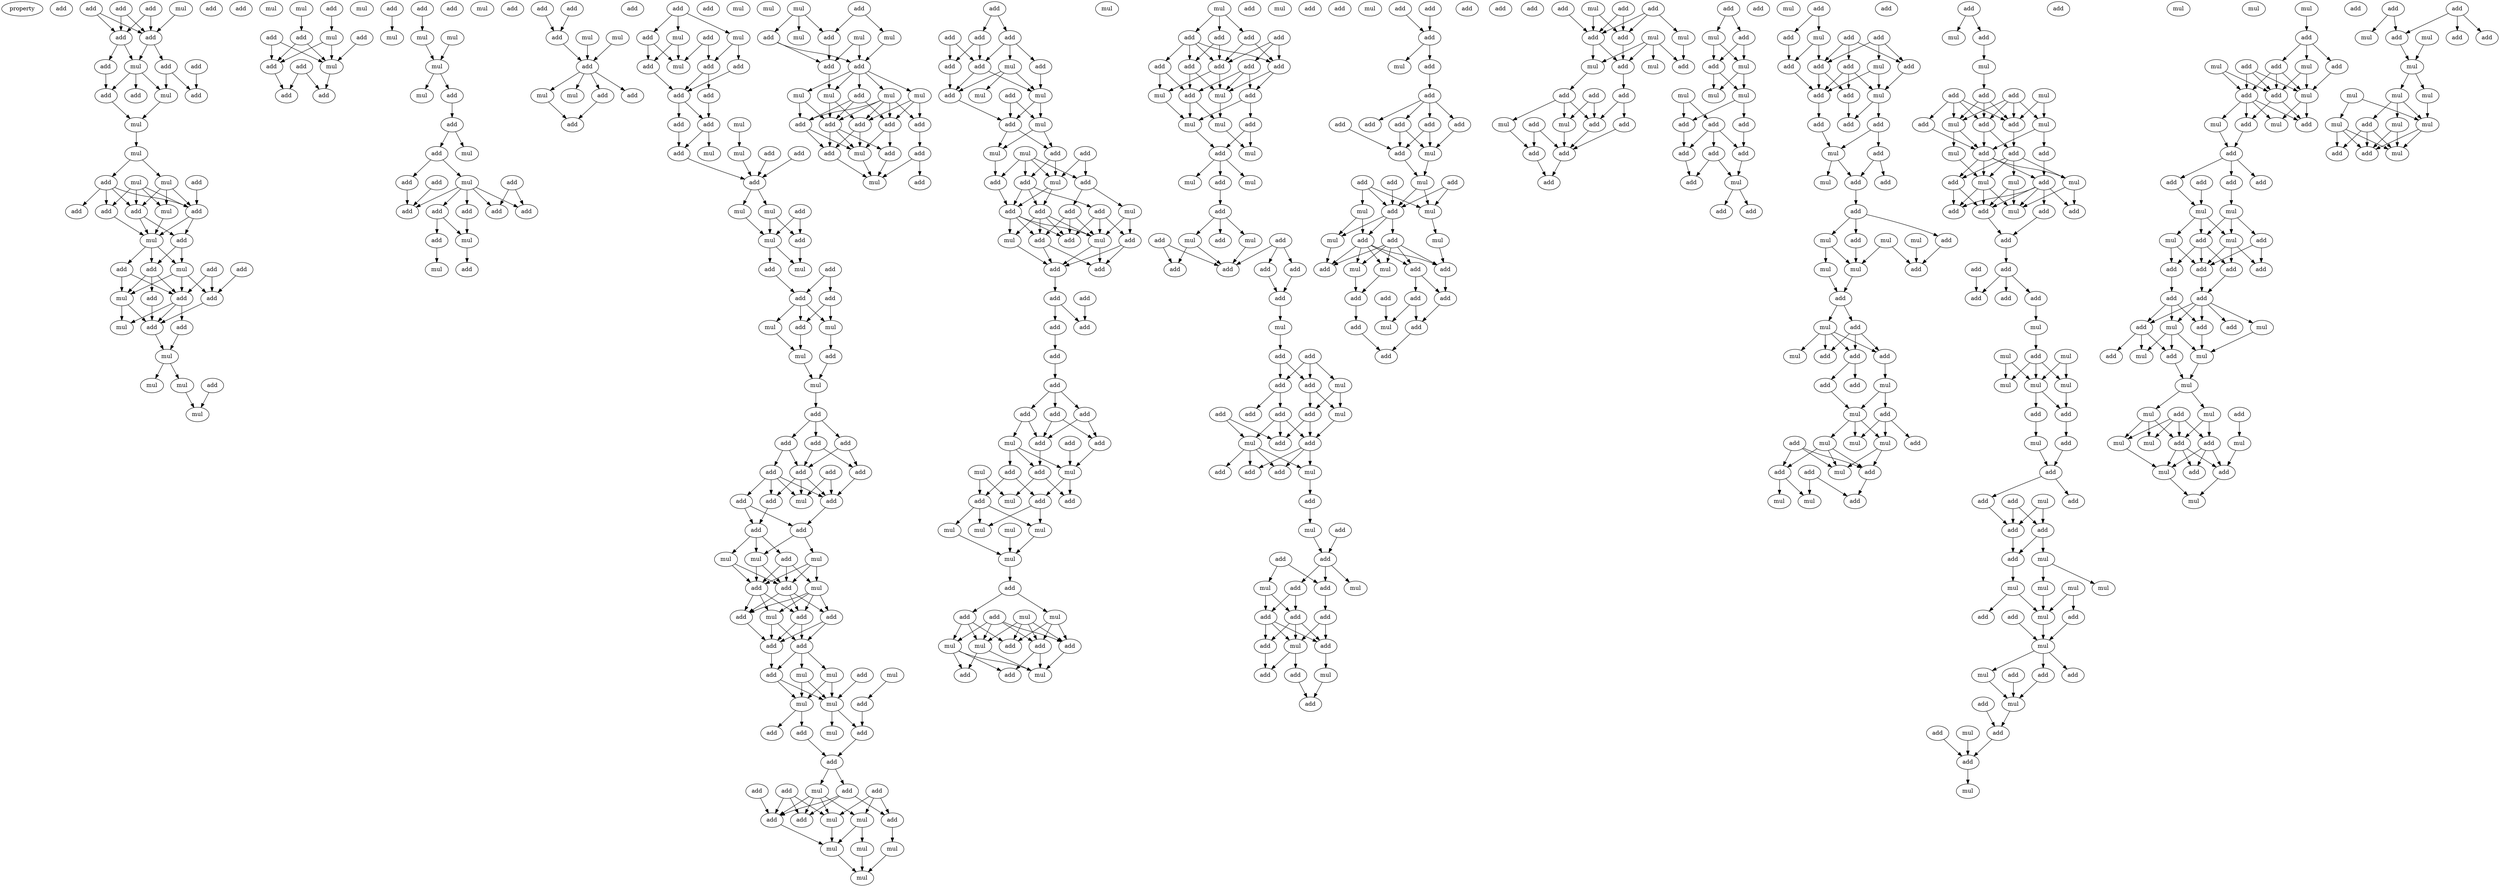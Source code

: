 digraph {
    node [fontcolor=black]
    property [mul=2,lf=1.3]
    0 [ label = add ];
    1 [ label = add ];
    2 [ label = mul ];
    3 [ label = add ];
    4 [ label = add ];
    5 [ label = add ];
    6 [ label = add ];
    7 [ label = add ];
    8 [ label = add ];
    9 [ label = add ];
    10 [ label = mul ];
    11 [ label = add ];
    12 [ label = add ];
    13 [ label = mul ];
    14 [ label = add ];
    15 [ label = mul ];
    16 [ label = add ];
    17 [ label = add ];
    18 [ label = mul ];
    19 [ label = add ];
    20 [ label = add ];
    21 [ label = mul ];
    22 [ label = mul ];
    23 [ label = mul ];
    24 [ label = add ];
    25 [ label = add ];
    26 [ label = add ];
    27 [ label = add ];
    28 [ label = mul ];
    29 [ label = add ];
    30 [ label = add ];
    31 [ label = add ];
    32 [ label = add ];
    33 [ label = add ];
    34 [ label = mul ];
    35 [ label = mul ];
    36 [ label = add ];
    37 [ label = add ];
    38 [ label = add ];
    39 [ label = add ];
    40 [ label = mul ];
    41 [ label = add ];
    42 [ label = mul ];
    43 [ label = add ];
    44 [ label = mul ];
    45 [ label = mul ];
    46 [ label = mul ];
    47 [ label = mul ];
    48 [ label = add ];
    49 [ label = mul ];
    50 [ label = mul ];
    51 [ label = add ];
    52 [ label = add ];
    53 [ label = add ];
    54 [ label = mul ];
    55 [ label = add ];
    56 [ label = mul ];
    57 [ label = add ];
    58 [ label = add ];
    59 [ label = add ];
    60 [ label = add ];
    61 [ label = add ];
    62 [ label = mul ];
    63 [ label = mul ];
    64 [ label = mul ];
    65 [ label = mul ];
    66 [ label = mul ];
    67 [ label = add ];
    68 [ label = add ];
    69 [ label = mul ];
    70 [ label = add ];
    71 [ label = add ];
    72 [ label = mul ];
    73 [ label = add ];
    74 [ label = add ];
    75 [ label = add ];
    76 [ label = add ];
    77 [ label = mul ];
    78 [ label = add ];
    79 [ label = add ];
    80 [ label = add ];
    81 [ label = add ];
    82 [ label = add ];
    83 [ label = mul ];
    84 [ label = add ];
    85 [ label = mul ];
    86 [ label = add ];
    87 [ label = add ];
    88 [ label = add ];
    89 [ label = add ];
    90 [ label = mul ];
    91 [ label = mul ];
    92 [ label = add ];
    93 [ label = add ];
    94 [ label = mul ];
    95 [ label = mul ];
    96 [ label = add ];
    97 [ label = add ];
    98 [ label = add ];
    99 [ label = add ];
    100 [ label = add ];
    101 [ label = mul ];
    102 [ label = add ];
    103 [ label = mul ];
    104 [ label = add ];
    105 [ label = mul ];
    106 [ label = add ];
    107 [ label = add ];
    108 [ label = add ];
    109 [ label = add ];
    110 [ label = add ];
    111 [ label = add ];
    112 [ label = mul ];
    113 [ label = add ];
    114 [ label = add ];
    115 [ label = mul ];
    116 [ label = mul ];
    117 [ label = add ];
    118 [ label = add ];
    119 [ label = add ];
    120 [ label = add ];
    121 [ label = mul ];
    122 [ label = mul ];
    123 [ label = add ];
    124 [ label = mul ];
    125 [ label = mul ];
    126 [ label = mul ];
    127 [ label = add ];
    128 [ label = add ];
    129 [ label = add ];
    130 [ label = add ];
    131 [ label = add ];
    132 [ label = mul ];
    133 [ label = mul ];
    134 [ label = add ];
    135 [ label = mul ];
    136 [ label = mul ];
    137 [ label = mul ];
    138 [ label = add ];
    139 [ label = add ];
    140 [ label = add ];
    141 [ label = add ];
    142 [ label = add ];
    143 [ label = add ];
    144 [ label = add ];
    145 [ label = add ];
    146 [ label = mul ];
    147 [ label = add ];
    148 [ label = add ];
    149 [ label = add ];
    150 [ label = add ];
    151 [ label = add ];
    152 [ label = add ];
    153 [ label = mul ];
    154 [ label = mul ];
    155 [ label = mul ];
    156 [ label = mul ];
    157 [ label = add ];
    158 [ label = add ];
    159 [ label = add ];
    160 [ label = add ];
    161 [ label = add ];
    162 [ label = mul ];
    163 [ label = add ];
    164 [ label = add ];
    165 [ label = mul ];
    166 [ label = add ];
    167 [ label = add ];
    168 [ label = mul ];
    169 [ label = mul ];
    170 [ label = mul ];
    171 [ label = mul ];
    172 [ label = add ];
    173 [ label = add ];
    174 [ label = add ];
    175 [ label = add ];
    176 [ label = mul ];
    177 [ label = add ];
    178 [ label = add ];
    179 [ label = add ];
    180 [ label = add ];
    181 [ label = add ];
    182 [ label = mul ];
    183 [ label = mul ];
    184 [ label = add ];
    185 [ label = mul ];
    186 [ label = add ];
    187 [ label = add ];
    188 [ label = mul ];
    189 [ label = mul ];
    190 [ label = mul ];
    191 [ label = mul ];
    192 [ label = add ];
    193 [ label = mul ];
    194 [ label = add ];
    195 [ label = add ];
    196 [ label = mul ];
    197 [ label = mul ];
    198 [ label = mul ];
    199 [ label = add ];
    200 [ label = add ];
    201 [ label = add ];
    202 [ label = mul ];
    203 [ label = mul ];
    204 [ label = mul ];
    205 [ label = mul ];
    206 [ label = add ];
    207 [ label = add ];
    208 [ label = add ];
    209 [ label = add ];
    210 [ label = add ];
    211 [ label = add ];
    212 [ label = add ];
    213 [ label = mul ];
    214 [ label = add ];
    215 [ label = mul ];
    216 [ label = add ];
    217 [ label = add ];
    218 [ label = add ];
    219 [ label = add ];
    220 [ label = add ];
    221 [ label = mul ];
    222 [ label = mul ];
    223 [ label = add ];
    224 [ label = add ];
    225 [ label = add ];
    226 [ label = add ];
    227 [ label = add ];
    228 [ label = mul ];
    229 [ label = mul ];
    230 [ label = add ];
    231 [ label = mul ];
    232 [ label = mul ];
    233 [ label = add ];
    234 [ label = add ];
    235 [ label = mul ];
    236 [ label = add ];
    237 [ label = add ];
    238 [ label = add ];
    239 [ label = mul ];
    240 [ label = mul ];
    241 [ label = add ];
    242 [ label = add ];
    243 [ label = add ];
    244 [ label = add ];
    245 [ label = add ];
    246 [ label = add ];
    247 [ label = mul ];
    248 [ label = add ];
    249 [ label = mul ];
    250 [ label = add ];
    251 [ label = add ];
    252 [ label = add ];
    253 [ label = add ];
    254 [ label = add ];
    255 [ label = add ];
    256 [ label = add ];
    257 [ label = add ];
    258 [ label = add ];
    259 [ label = add ];
    260 [ label = add ];
    261 [ label = add ];
    262 [ label = mul ];
    263 [ label = add ];
    264 [ label = add ];
    265 [ label = mul ];
    266 [ label = mul ];
    267 [ label = add ];
    268 [ label = add ];
    269 [ label = add ];
    270 [ label = mul ];
    271 [ label = add ];
    272 [ label = add ];
    273 [ label = mul ];
    274 [ label = mul ];
    275 [ label = mul ];
    276 [ label = mul ];
    277 [ label = mul ];
    278 [ label = add ];
    279 [ label = mul ];
    280 [ label = add ];
    281 [ label = mul ];
    282 [ label = add ];
    283 [ label = add ];
    284 [ label = add ];
    285 [ label = add ];
    286 [ label = mul ];
    287 [ label = mul ];
    288 [ label = add ];
    289 [ label = mul ];
    290 [ label = add ];
    291 [ label = mul ];
    292 [ label = add ];
    293 [ label = add ];
    294 [ label = add ];
    295 [ label = add ];
    296 [ label = add ];
    297 [ label = add ];
    298 [ label = add ];
    299 [ label = add ];
    300 [ label = add ];
    301 [ label = add ];
    302 [ label = mul ];
    303 [ label = add ];
    304 [ label = mul ];
    305 [ label = add ];
    306 [ label = mul ];
    307 [ label = mul ];
    308 [ label = mul ];
    309 [ label = add ];
    310 [ label = add ];
    311 [ label = mul ];
    312 [ label = add ];
    313 [ label = mul ];
    314 [ label = add ];
    315 [ label = mul ];
    316 [ label = add ];
    317 [ label = add ];
    318 [ label = mul ];
    319 [ label = add ];
    320 [ label = add ];
    321 [ label = mul ];
    322 [ label = add ];
    323 [ label = add ];
    324 [ label = add ];
    325 [ label = add ];
    326 [ label = mul ];
    327 [ label = add ];
    328 [ label = add ];
    329 [ label = add ];
    330 [ label = add ];
    331 [ label = mul ];
    332 [ label = add ];
    333 [ label = mul ];
    334 [ label = add ];
    335 [ label = add ];
    336 [ label = add ];
    337 [ label = add ];
    338 [ label = mul ];
    339 [ label = add ];
    340 [ label = add ];
    341 [ label = add ];
    342 [ label = add ];
    343 [ label = mul ];
    344 [ label = add ];
    345 [ label = add ];
    346 [ label = mul ];
    347 [ label = add ];
    348 [ label = add ];
    349 [ label = add ];
    350 [ label = add ];
    351 [ label = mul ];
    352 [ label = add ];
    353 [ label = add ];
    354 [ label = mul ];
    355 [ label = add ];
    356 [ label = add ];
    357 [ label = add ];
    358 [ label = add ];
    359 [ label = add ];
    360 [ label = mul ];
    361 [ label = mul ];
    362 [ label = mul ];
    363 [ label = add ];
    364 [ label = add ];
    365 [ label = add ];
    366 [ label = add ];
    367 [ label = add ];
    368 [ label = add ];
    369 [ label = add ];
    370 [ label = add ];
    371 [ label = mul ];
    372 [ label = add ];
    373 [ label = add ];
    374 [ label = add ];
    375 [ label = add ];
    376 [ label = add ];
    377 [ label = add ];
    378 [ label = add ];
    379 [ label = add ];
    380 [ label = add ];
    381 [ label = mul ];
    382 [ label = add ];
    383 [ label = mul ];
    384 [ label = add ];
    385 [ label = add ];
    386 [ label = mul ];
    387 [ label = add ];
    388 [ label = mul ];
    389 [ label = mul ];
    390 [ label = add ];
    391 [ label = mul ];
    392 [ label = add ];
    393 [ label = add ];
    394 [ label = add ];
    395 [ label = add ];
    396 [ label = mul ];
    397 [ label = mul ];
    398 [ label = add ];
    399 [ label = add ];
    400 [ label = add ];
    401 [ label = add ];
    402 [ label = mul ];
    403 [ label = add ];
    404 [ label = add ];
    405 [ label = add ];
    406 [ label = add ];
    407 [ label = mul ];
    408 [ label = add ];
    409 [ label = add ];
    410 [ label = add ];
    411 [ label = mul ];
    412 [ label = mul ];
    413 [ label = add ];
    414 [ label = mul ];
    415 [ label = mul ];
    416 [ label = add ];
    417 [ label = add ];
    418 [ label = add ];
    419 [ label = add ];
    420 [ label = add ];
    421 [ label = mul ];
    422 [ label = add ];
    423 [ label = add ];
    424 [ label = mul ];
    425 [ label = add ];
    426 [ label = add ];
    427 [ label = add ];
    428 [ label = add ];
    429 [ label = add ];
    430 [ label = add ];
    431 [ label = mul ];
    432 [ label = add ];
    433 [ label = add ];
    434 [ label = mul ];
    435 [ label = mul ];
    436 [ label = mul ];
    437 [ label = mul ];
    438 [ label = add ];
    439 [ label = add ];
    440 [ label = add ];
    441 [ label = add ];
    442 [ label = add ];
    443 [ label = add ];
    444 [ label = add ];
    445 [ label = mul ];
    446 [ label = mul ];
    447 [ label = add ];
    448 [ label = add ];
    449 [ label = add ];
    450 [ label = add ];
    451 [ label = add ];
    452 [ label = mul ];
    453 [ label = add ];
    454 [ label = add ];
    455 [ label = add ];
    456 [ label = add ];
    457 [ label = add ];
    458 [ label = mul ];
    459 [ label = add ];
    460 [ label = mul ];
    461 [ label = add ];
    462 [ label = add ];
    463 [ label = add ];
    464 [ label = add ];
    465 [ label = mul ];
    466 [ label = add ];
    467 [ label = add ];
    468 [ label = add ];
    469 [ label = mul ];
    470 [ label = add ];
    471 [ label = add ];
    472 [ label = add ];
    473 [ label = mul ];
    474 [ label = mul ];
    475 [ label = mul ];
    476 [ label = add ];
    477 [ label = add ];
    478 [ label = mul ];
    479 [ label = mul ];
    480 [ label = add ];
    481 [ label = mul ];
    482 [ label = add ];
    483 [ label = mul ];
    484 [ label = add ];
    485 [ label = add ];
    486 [ label = add ];
    487 [ label = add ];
    488 [ label = add ];
    489 [ label = mul ];
    490 [ label = add ];
    491 [ label = mul ];
    492 [ label = mul ];
    493 [ label = add ];
    494 [ label = mul ];
    495 [ label = mul ];
    496 [ label = add ];
    497 [ label = mul ];
    498 [ label = add ];
    499 [ label = add ];
    500 [ label = add ];
    501 [ label = mul ];
    502 [ label = add ];
    503 [ label = mul ];
    504 [ label = add ];
    505 [ label = mul ];
    506 [ label = add ];
    507 [ label = add ];
    508 [ label = mul ];
    509 [ label = add ];
    510 [ label = add ];
    511 [ label = mul ];
    512 [ label = add ];
    513 [ label = mul ];
    514 [ label = add ];
    515 [ label = mul ];
    516 [ label = add ];
    517 [ label = add ];
    518 [ label = mul ];
    519 [ label = add ];
    520 [ label = add ];
    521 [ label = add ];
    522 [ label = mul ];
    523 [ label = add ];
    524 [ label = add ];
    525 [ label = mul ];
    526 [ label = mul ];
    527 [ label = add ];
    528 [ label = mul ];
    529 [ label = add ];
    530 [ label = add ];
    531 [ label = add ];
    532 [ label = add ];
    533 [ label = add ];
    534 [ label = add ];
    535 [ label = mul ];
    536 [ label = add ];
    537 [ label = add ];
    538 [ label = add ];
    539 [ label = mul ];
    540 [ label = mul ];
    541 [ label = add ];
    542 [ label = mul ];
    543 [ label = mul ];
    544 [ label = mul ];
    545 [ label = mul ];
    546 [ label = add ];
    547 [ label = add ];
    548 [ label = mul ];
    549 [ label = add ];
    550 [ label = add ];
    551 [ label = add ];
    552 [ label = mul ];
    553 [ label = add ];
    554 [ label = add ];
    555 [ label = add ];
    556 [ label = add ];
    557 [ label = mul ];
    558 [ label = add ];
    559 [ label = mul ];
    560 [ label = mul ];
    561 [ label = mul ];
    562 [ label = mul ];
    563 [ label = add ];
    564 [ label = add ];
    565 [ label = add ];
    566 [ label = mul ];
    567 [ label = mul ];
    568 [ label = mul ];
    569 [ label = add ];
    570 [ label = add ];
    571 [ label = add ];
    572 [ label = add ];
    573 [ label = mul ];
    574 [ label = add ];
    575 [ label = mul ];
    576 [ label = add ];
    577 [ label = add ];
    578 [ label = mul ];
    579 [ label = mul ];
    580 [ label = mul ];
    581 [ label = add ];
    582 [ label = add ];
    583 [ label = mul ];
    584 [ label = add ];
    585 [ label = mul ];
    586 [ label = add ];
    587 [ label = add ];
    588 [ label = add ];
    589 [ label = mul ];
    590 [ label = mul ];
    591 [ label = add ];
    592 [ label = mul ];
    593 [ label = add ];
    594 [ label = add ];
    595 [ label = add ];
    596 [ label = add ];
    597 [ label = add ];
    598 [ label = add ];
    599 [ label = mul ];
    600 [ label = mul ];
    601 [ label = mul ];
    602 [ label = mul ];
    603 [ label = add ];
    604 [ label = add ];
    605 [ label = add ];
    606 [ label = add ];
    607 [ label = add ];
    608 [ label = add ];
    609 [ label = add ];
    610 [ label = add ];
    611 [ label = add ];
    612 [ label = mul ];
    613 [ label = mul ];
    614 [ label = add ];
    615 [ label = add ];
    616 [ label = mul ];
    617 [ label = add ];
    618 [ label = mul ];
    619 [ label = add ];
    620 [ label = mul ];
    621 [ label = mul ];
    622 [ label = add ];
    623 [ label = mul ];
    624 [ label = add ];
    625 [ label = mul ];
    626 [ label = add ];
    627 [ label = mul ];
    628 [ label = mul ];
    629 [ label = add ];
    630 [ label = mul ];
    631 [ label = add ];
    632 [ label = add ];
    633 [ label = mul ];
    634 [ label = add ];
    635 [ label = add ];
    636 [ label = add ];
    637 [ label = mul ];
    638 [ label = add ];
    639 [ label = mul ];
    640 [ label = add ];
    641 [ label = add ];
    642 [ label = mul ];
    643 [ label = mul ];
    644 [ label = mul ];
    645 [ label = mul ];
    646 [ label = add ];
    647 [ label = mul ];
    648 [ label = mul ];
    649 [ label = mul ];
    650 [ label = add ];
    651 [ label = mul ];
    652 [ label = add ];
    1 -> 5 [ name = 0 ];
    1 -> 6 [ name = 1 ];
    2 -> 6 [ name = 2 ];
    3 -> 5 [ name = 3 ];
    3 -> 6 [ name = 4 ];
    4 -> 5 [ name = 5 ];
    4 -> 6 [ name = 6 ];
    5 -> 8 [ name = 7 ];
    5 -> 10 [ name = 8 ];
    6 -> 7 [ name = 9 ];
    6 -> 10 [ name = 10 ];
    7 -> 12 [ name = 11 ];
    7 -> 13 [ name = 12 ];
    8 -> 14 [ name = 13 ];
    9 -> 12 [ name = 14 ];
    10 -> 11 [ name = 15 ];
    10 -> 13 [ name = 16 ];
    10 -> 14 [ name = 17 ];
    13 -> 15 [ name = 18 ];
    14 -> 15 [ name = 19 ];
    15 -> 18 [ name = 20 ];
    18 -> 19 [ name = 21 ];
    18 -> 21 [ name = 22 ];
    19 -> 24 [ name = 23 ];
    19 -> 25 [ name = 24 ];
    19 -> 26 [ name = 25 ];
    19 -> 27 [ name = 26 ];
    20 -> 26 [ name = 27 ];
    21 -> 23 [ name = 28 ];
    21 -> 26 [ name = 29 ];
    21 -> 27 [ name = 30 ];
    22 -> 23 [ name = 31 ];
    22 -> 25 [ name = 32 ];
    22 -> 26 [ name = 33 ];
    22 -> 27 [ name = 34 ];
    23 -> 28 [ name = 35 ];
    25 -> 28 [ name = 36 ];
    26 -> 28 [ name = 37 ];
    26 -> 29 [ name = 38 ];
    27 -> 28 [ name = 39 ];
    27 -> 29 [ name = 40 ];
    28 -> 30 [ name = 41 ];
    28 -> 33 [ name = 42 ];
    28 -> 34 [ name = 43 ];
    29 -> 33 [ name = 44 ];
    29 -> 34 [ name = 45 ];
    30 -> 35 [ name = 46 ];
    30 -> 36 [ name = 47 ];
    31 -> 36 [ name = 48 ];
    31 -> 38 [ name = 49 ];
    32 -> 38 [ name = 50 ];
    33 -> 35 [ name = 51 ];
    33 -> 36 [ name = 52 ];
    33 -> 37 [ name = 53 ];
    34 -> 35 [ name = 54 ];
    34 -> 36 [ name = 55 ];
    34 -> 38 [ name = 56 ];
    35 -> 40 [ name = 57 ];
    35 -> 41 [ name = 58 ];
    36 -> 39 [ name = 59 ];
    36 -> 40 [ name = 60 ];
    36 -> 41 [ name = 61 ];
    37 -> 41 [ name = 62 ];
    38 -> 41 [ name = 63 ];
    39 -> 42 [ name = 64 ];
    41 -> 42 [ name = 65 ];
    42 -> 44 [ name = 66 ];
    42 -> 45 [ name = 67 ];
    43 -> 46 [ name = 68 ];
    45 -> 46 [ name = 69 ];
    48 -> 54 [ name = 70 ];
    49 -> 53 [ name = 71 ];
    51 -> 55 [ name = 72 ];
    51 -> 56 [ name = 73 ];
    52 -> 56 [ name = 74 ];
    53 -> 55 [ name = 75 ];
    53 -> 56 [ name = 76 ];
    54 -> 55 [ name = 77 ];
    54 -> 56 [ name = 78 ];
    55 -> 59 [ name = 79 ];
    56 -> 60 [ name = 80 ];
    57 -> 59 [ name = 81 ];
    57 -> 60 [ name = 82 ];
    58 -> 62 [ name = 83 ];
    61 -> 63 [ name = 84 ];
    63 -> 65 [ name = 85 ];
    64 -> 65 [ name = 86 ];
    65 -> 66 [ name = 87 ];
    65 -> 67 [ name = 88 ];
    67 -> 70 [ name = 89 ];
    70 -> 71 [ name = 90 ];
    70 -> 72 [ name = 91 ];
    71 -> 75 [ name = 92 ];
    71 -> 77 [ name = 93 ];
    74 -> 79 [ name = 94 ];
    74 -> 82 [ name = 95 ];
    75 -> 80 [ name = 96 ];
    76 -> 80 [ name = 97 ];
    77 -> 78 [ name = 98 ];
    77 -> 79 [ name = 99 ];
    77 -> 80 [ name = 100 ];
    77 -> 81 [ name = 101 ];
    77 -> 82 [ name = 102 ];
    78 -> 83 [ name = 103 ];
    78 -> 84 [ name = 104 ];
    81 -> 83 [ name = 105 ];
    83 -> 86 [ name = 106 ];
    84 -> 85 [ name = 107 ];
    87 -> 92 [ name = 108 ];
    88 -> 92 [ name = 109 ];
    90 -> 93 [ name = 110 ];
    91 -> 93 [ name = 111 ];
    92 -> 93 [ name = 112 ];
    93 -> 94 [ name = 113 ];
    93 -> 95 [ name = 114 ];
    93 -> 96 [ name = 115 ];
    93 -> 97 [ name = 116 ];
    94 -> 99 [ name = 117 ];
    96 -> 99 [ name = 118 ];
    98 -> 100 [ name = 119 ];
    98 -> 101 [ name = 120 ];
    98 -> 103 [ name = 121 ];
    100 -> 105 [ name = 122 ];
    100 -> 106 [ name = 123 ];
    101 -> 105 [ name = 124 ];
    101 -> 106 [ name = 125 ];
    102 -> 105 [ name = 126 ];
    102 -> 107 [ name = 127 ];
    103 -> 104 [ name = 128 ];
    103 -> 107 [ name = 129 ];
    104 -> 109 [ name = 130 ];
    106 -> 109 [ name = 131 ];
    107 -> 108 [ name = 132 ];
    107 -> 109 [ name = 133 ];
    108 -> 110 [ name = 134 ];
    109 -> 110 [ name = 135 ];
    109 -> 111 [ name = 136 ];
    110 -> 116 [ name = 137 ];
    110 -> 117 [ name = 138 ];
    111 -> 117 [ name = 139 ];
    112 -> 115 [ name = 140 ];
    113 -> 118 [ name = 141 ];
    114 -> 118 [ name = 142 ];
    115 -> 118 [ name = 143 ];
    117 -> 118 [ name = 144 ];
    118 -> 121 [ name = 145 ];
    118 -> 122 [ name = 146 ];
    119 -> 123 [ name = 147 ];
    119 -> 124 [ name = 148 ];
    121 -> 124 [ name = 149 ];
    122 -> 123 [ name = 150 ];
    122 -> 124 [ name = 151 ];
    123 -> 126 [ name = 152 ];
    124 -> 126 [ name = 153 ];
    124 -> 127 [ name = 154 ];
    127 -> 129 [ name = 155 ];
    128 -> 129 [ name = 156 ];
    128 -> 130 [ name = 157 ];
    129 -> 131 [ name = 158 ];
    129 -> 132 [ name = 159 ];
    129 -> 133 [ name = 160 ];
    130 -> 131 [ name = 161 ];
    130 -> 132 [ name = 162 ];
    131 -> 135 [ name = 163 ];
    132 -> 134 [ name = 164 ];
    133 -> 135 [ name = 165 ];
    134 -> 137 [ name = 166 ];
    135 -> 137 [ name = 167 ];
    137 -> 138 [ name = 168 ];
    138 -> 139 [ name = 169 ];
    138 -> 140 [ name = 170 ];
    138 -> 141 [ name = 171 ];
    139 -> 142 [ name = 172 ];
    139 -> 145 [ name = 173 ];
    140 -> 143 [ name = 174 ];
    140 -> 145 [ name = 175 ];
    141 -> 143 [ name = 176 ];
    141 -> 145 [ name = 177 ];
    142 -> 146 [ name = 178 ];
    142 -> 147 [ name = 179 ];
    142 -> 148 [ name = 180 ];
    142 -> 149 [ name = 181 ];
    143 -> 148 [ name = 182 ];
    144 -> 146 [ name = 183 ];
    144 -> 148 [ name = 184 ];
    145 -> 146 [ name = 185 ];
    145 -> 148 [ name = 186 ];
    145 -> 149 [ name = 187 ];
    147 -> 150 [ name = 188 ];
    147 -> 151 [ name = 189 ];
    148 -> 151 [ name = 190 ];
    149 -> 150 [ name = 191 ];
    150 -> 152 [ name = 192 ];
    150 -> 153 [ name = 193 ];
    150 -> 154 [ name = 194 ];
    151 -> 153 [ name = 195 ];
    151 -> 155 [ name = 196 ];
    152 -> 156 [ name = 197 ];
    152 -> 157 [ name = 198 ];
    152 -> 158 [ name = 199 ];
    153 -> 157 [ name = 200 ];
    153 -> 158 [ name = 201 ];
    154 -> 157 [ name = 202 ];
    154 -> 158 [ name = 203 ];
    155 -> 156 [ name = 204 ];
    155 -> 157 [ name = 205 ];
    155 -> 158 [ name = 206 ];
    156 -> 159 [ name = 207 ];
    156 -> 160 [ name = 208 ];
    156 -> 161 [ name = 209 ];
    156 -> 162 [ name = 210 ];
    157 -> 159 [ name = 211 ];
    157 -> 160 [ name = 212 ];
    157 -> 161 [ name = 213 ];
    158 -> 160 [ name = 214 ];
    158 -> 161 [ name = 215 ];
    158 -> 162 [ name = 216 ];
    159 -> 163 [ name = 217 ];
    159 -> 164 [ name = 218 ];
    160 -> 163 [ name = 219 ];
    160 -> 164 [ name = 220 ];
    161 -> 163 [ name = 221 ];
    162 -> 163 [ name = 222 ];
    162 -> 164 [ name = 223 ];
    163 -> 166 [ name = 224 ];
    164 -> 165 [ name = 225 ];
    164 -> 166 [ name = 226 ];
    164 -> 168 [ name = 227 ];
    165 -> 170 [ name = 228 ];
    165 -> 171 [ name = 229 ];
    166 -> 170 [ name = 230 ];
    166 -> 171 [ name = 231 ];
    167 -> 171 [ name = 232 ];
    168 -> 170 [ name = 233 ];
    168 -> 171 [ name = 234 ];
    169 -> 172 [ name = 235 ];
    170 -> 173 [ name = 236 ];
    170 -> 174 [ name = 237 ];
    171 -> 175 [ name = 238 ];
    171 -> 176 [ name = 239 ];
    172 -> 175 [ name = 240 ];
    174 -> 177 [ name = 241 ];
    175 -> 177 [ name = 242 ];
    177 -> 178 [ name = 243 ];
    177 -> 182 [ name = 244 ];
    178 -> 184 [ name = 245 ];
    178 -> 186 [ name = 246 ];
    178 -> 187 [ name = 247 ];
    179 -> 183 [ name = 248 ];
    179 -> 184 [ name = 249 ];
    179 -> 185 [ name = 250 ];
    180 -> 185 [ name = 251 ];
    180 -> 186 [ name = 252 ];
    180 -> 187 [ name = 253 ];
    181 -> 186 [ name = 254 ];
    182 -> 183 [ name = 255 ];
    182 -> 185 [ name = 256 ];
    182 -> 186 [ name = 257 ];
    182 -> 187 [ name = 258 ];
    183 -> 188 [ name = 259 ];
    183 -> 189 [ name = 260 ];
    184 -> 190 [ name = 261 ];
    185 -> 188 [ name = 262 ];
    186 -> 188 [ name = 263 ];
    188 -> 191 [ name = 264 ];
    189 -> 191 [ name = 265 ];
    190 -> 191 [ name = 266 ];
    192 -> 195 [ name = 267 ];
    192 -> 198 [ name = 268 ];
    193 -> 194 [ name = 269 ];
    193 -> 195 [ name = 270 ];
    193 -> 196 [ name = 271 ];
    194 -> 199 [ name = 272 ];
    194 -> 200 [ name = 273 ];
    195 -> 199 [ name = 274 ];
    197 -> 199 [ name = 275 ];
    197 -> 200 [ name = 276 ];
    198 -> 200 [ name = 277 ];
    199 -> 205 [ name = 278 ];
    200 -> 201 [ name = 279 ];
    200 -> 202 [ name = 280 ];
    200 -> 203 [ name = 281 ];
    200 -> 204 [ name = 282 ];
    200 -> 205 [ name = 283 ];
    201 -> 206 [ name = 284 ];
    201 -> 207 [ name = 285 ];
    201 -> 210 [ name = 286 ];
    202 -> 206 [ name = 287 ];
    202 -> 208 [ name = 288 ];
    202 -> 209 [ name = 289 ];
    203 -> 206 [ name = 290 ];
    203 -> 207 [ name = 291 ];
    203 -> 208 [ name = 292 ];
    203 -> 209 [ name = 293 ];
    203 -> 210 [ name = 294 ];
    204 -> 207 [ name = 295 ];
    204 -> 210 [ name = 296 ];
    205 -> 207 [ name = 297 ];
    205 -> 208 [ name = 298 ];
    206 -> 212 [ name = 299 ];
    206 -> 213 [ name = 300 ];
    207 -> 211 [ name = 301 ];
    207 -> 212 [ name = 302 ];
    207 -> 213 [ name = 303 ];
    208 -> 211 [ name = 304 ];
    208 -> 213 [ name = 305 ];
    209 -> 214 [ name = 306 ];
    210 -> 211 [ name = 307 ];
    210 -> 213 [ name = 308 ];
    211 -> 215 [ name = 309 ];
    212 -> 215 [ name = 310 ];
    213 -> 215 [ name = 311 ];
    214 -> 215 [ name = 312 ];
    214 -> 216 [ name = 313 ];
    217 -> 218 [ name = 314 ];
    217 -> 220 [ name = 315 ];
    218 -> 222 [ name = 316 ];
    218 -> 223 [ name = 317 ];
    218 -> 225 [ name = 318 ];
    219 -> 224 [ name = 319 ];
    219 -> 225 [ name = 320 ];
    220 -> 224 [ name = 321 ];
    220 -> 225 [ name = 322 ];
    222 -> 227 [ name = 323 ];
    222 -> 228 [ name = 324 ];
    222 -> 229 [ name = 325 ];
    223 -> 229 [ name = 326 ];
    224 -> 227 [ name = 327 ];
    225 -> 227 [ name = 328 ];
    225 -> 229 [ name = 329 ];
    226 -> 230 [ name = 330 ];
    226 -> 231 [ name = 331 ];
    227 -> 230 [ name = 332 ];
    229 -> 230 [ name = 333 ];
    229 -> 231 [ name = 334 ];
    230 -> 232 [ name = 335 ];
    230 -> 234 [ name = 336 ];
    231 -> 232 [ name = 337 ];
    231 -> 234 [ name = 338 ];
    232 -> 236 [ name = 339 ];
    233 -> 237 [ name = 340 ];
    233 -> 239 [ name = 341 ];
    234 -> 238 [ name = 342 ];
    234 -> 239 [ name = 343 ];
    235 -> 236 [ name = 344 ];
    235 -> 237 [ name = 345 ];
    235 -> 238 [ name = 346 ];
    235 -> 239 [ name = 347 ];
    236 -> 244 [ name = 348 ];
    237 -> 240 [ name = 349 ];
    237 -> 242 [ name = 350 ];
    238 -> 241 [ name = 351 ];
    238 -> 243 [ name = 352 ];
    238 -> 244 [ name = 353 ];
    239 -> 243 [ name = 354 ];
    239 -> 244 [ name = 355 ];
    240 -> 246 [ name = 356 ];
    240 -> 247 [ name = 357 ];
    241 -> 246 [ name = 358 ];
    241 -> 247 [ name = 359 ];
    241 -> 248 [ name = 360 ];
    242 -> 245 [ name = 361 ];
    242 -> 247 [ name = 362 ];
    242 -> 248 [ name = 363 ];
    243 -> 245 [ name = 364 ];
    243 -> 247 [ name = 365 ];
    243 -> 248 [ name = 366 ];
    243 -> 249 [ name = 367 ];
    244 -> 245 [ name = 368 ];
    244 -> 247 [ name = 369 ];
    244 -> 248 [ name = 370 ];
    244 -> 249 [ name = 371 ];
    245 -> 250 [ name = 372 ];
    245 -> 251 [ name = 373 ];
    246 -> 250 [ name = 374 ];
    246 -> 251 [ name = 375 ];
    247 -> 250 [ name = 376 ];
    247 -> 251 [ name = 377 ];
    249 -> 250 [ name = 378 ];
    250 -> 253 [ name = 379 ];
    252 -> 255 [ name = 380 ];
    253 -> 254 [ name = 381 ];
    253 -> 255 [ name = 382 ];
    254 -> 256 [ name = 383 ];
    256 -> 257 [ name = 384 ];
    257 -> 258 [ name = 385 ];
    257 -> 259 [ name = 386 ];
    257 -> 260 [ name = 387 ];
    258 -> 263 [ name = 388 ];
    258 -> 264 [ name = 389 ];
    259 -> 262 [ name = 390 ];
    259 -> 264 [ name = 391 ];
    260 -> 263 [ name = 392 ];
    260 -> 264 [ name = 393 ];
    261 -> 265 [ name = 394 ];
    262 -> 265 [ name = 395 ];
    262 -> 267 [ name = 396 ];
    262 -> 268 [ name = 397 ];
    263 -> 265 [ name = 398 ];
    264 -> 268 [ name = 399 ];
    265 -> 271 [ name = 400 ];
    265 -> 272 [ name = 401 ];
    266 -> 269 [ name = 402 ];
    266 -> 270 [ name = 403 ];
    267 -> 269 [ name = 404 ];
    267 -> 271 [ name = 405 ];
    268 -> 270 [ name = 406 ];
    268 -> 272 [ name = 407 ];
    269 -> 273 [ name = 408 ];
    269 -> 274 [ name = 409 ];
    269 -> 275 [ name = 410 ];
    271 -> 273 [ name = 411 ];
    271 -> 274 [ name = 412 ];
    273 -> 277 [ name = 413 ];
    275 -> 277 [ name = 414 ];
    276 -> 277 [ name = 415 ];
    277 -> 278 [ name = 416 ];
    278 -> 280 [ name = 417 ];
    278 -> 281 [ name = 418 ];
    279 -> 283 [ name = 419 ];
    279 -> 284 [ name = 420 ];
    279 -> 285 [ name = 421 ];
    279 -> 286 [ name = 422 ];
    280 -> 285 [ name = 423 ];
    280 -> 286 [ name = 424 ];
    280 -> 287 [ name = 425 ];
    281 -> 283 [ name = 426 ];
    281 -> 284 [ name = 427 ];
    281 -> 285 [ name = 428 ];
    282 -> 283 [ name = 429 ];
    282 -> 284 [ name = 430 ];
    282 -> 286 [ name = 431 ];
    282 -> 287 [ name = 432 ];
    283 -> 289 [ name = 433 ];
    284 -> 289 [ name = 434 ];
    284 -> 290 [ name = 435 ];
    286 -> 288 [ name = 436 ];
    286 -> 289 [ name = 437 ];
    287 -> 288 [ name = 438 ];
    287 -> 289 [ name = 439 ];
    287 -> 290 [ name = 440 ];
    291 -> 293 [ name = 441 ];
    291 -> 294 [ name = 442 ];
    291 -> 295 [ name = 443 ];
    292 -> 298 [ name = 444 ];
    292 -> 299 [ name = 445 ];
    292 -> 300 [ name = 446 ];
    293 -> 296 [ name = 447 ];
    293 -> 298 [ name = 448 ];
    294 -> 298 [ name = 449 ];
    294 -> 300 [ name = 450 ];
    295 -> 296 [ name = 451 ];
    295 -> 297 [ name = 452 ];
    295 -> 298 [ name = 453 ];
    295 -> 300 [ name = 454 ];
    296 -> 302 [ name = 455 ];
    296 -> 303 [ name = 456 ];
    297 -> 303 [ name = 457 ];
    297 -> 304 [ name = 458 ];
    298 -> 302 [ name = 459 ];
    298 -> 304 [ name = 460 ];
    299 -> 301 [ name = 461 ];
    299 -> 302 [ name = 462 ];
    299 -> 303 [ name = 463 ];
    300 -> 301 [ name = 464 ];
    300 -> 302 [ name = 465 ];
    301 -> 305 [ name = 466 ];
    301 -> 307 [ name = 467 ];
    302 -> 306 [ name = 468 ];
    303 -> 306 [ name = 469 ];
    303 -> 307 [ name = 470 ];
    304 -> 307 [ name = 471 ];
    305 -> 308 [ name = 472 ];
    305 -> 309 [ name = 473 ];
    306 -> 308 [ name = 474 ];
    307 -> 309 [ name = 475 ];
    309 -> 311 [ name = 476 ];
    309 -> 312 [ name = 477 ];
    309 -> 313 [ name = 478 ];
    312 -> 314 [ name = 479 ];
    314 -> 315 [ name = 480 ];
    314 -> 316 [ name = 481 ];
    314 -> 318 [ name = 482 ];
    315 -> 322 [ name = 483 ];
    315 -> 324 [ name = 484 ];
    317 -> 322 [ name = 485 ];
    317 -> 324 [ name = 486 ];
    318 -> 324 [ name = 487 ];
    319 -> 320 [ name = 488 ];
    319 -> 323 [ name = 489 ];
    319 -> 324 [ name = 490 ];
    320 -> 325 [ name = 491 ];
    323 -> 325 [ name = 492 ];
    325 -> 326 [ name = 493 ];
    326 -> 327 [ name = 494 ];
    327 -> 329 [ name = 495 ];
    327 -> 330 [ name = 496 ];
    328 -> 329 [ name = 497 ];
    328 -> 330 [ name = 498 ];
    328 -> 331 [ name = 499 ];
    329 -> 332 [ name = 500 ];
    329 -> 334 [ name = 501 ];
    330 -> 333 [ name = 502 ];
    330 -> 336 [ name = 503 ];
    331 -> 333 [ name = 504 ];
    331 -> 336 [ name = 505 ];
    332 -> 337 [ name = 506 ];
    332 -> 338 [ name = 507 ];
    332 -> 339 [ name = 508 ];
    333 -> 339 [ name = 509 ];
    335 -> 337 [ name = 510 ];
    335 -> 338 [ name = 511 ];
    336 -> 337 [ name = 512 ];
    336 -> 339 [ name = 513 ];
    338 -> 340 [ name = 514 ];
    338 -> 341 [ name = 515 ];
    338 -> 342 [ name = 516 ];
    338 -> 343 [ name = 517 ];
    339 -> 341 [ name = 518 ];
    339 -> 342 [ name = 519 ];
    339 -> 343 [ name = 520 ];
    343 -> 344 [ name = 521 ];
    344 -> 346 [ name = 522 ];
    346 -> 349 [ name = 523 ];
    347 -> 349 [ name = 524 ];
    348 -> 351 [ name = 525 ];
    348 -> 353 [ name = 526 ];
    349 -> 350 [ name = 527 ];
    349 -> 353 [ name = 528 ];
    349 -> 354 [ name = 529 ];
    350 -> 355 [ name = 530 ];
    350 -> 357 [ name = 531 ];
    351 -> 355 [ name = 532 ];
    351 -> 357 [ name = 533 ];
    353 -> 356 [ name = 534 ];
    355 -> 358 [ name = 535 ];
    355 -> 359 [ name = 536 ];
    355 -> 360 [ name = 537 ];
    356 -> 359 [ name = 538 ];
    356 -> 360 [ name = 539 ];
    357 -> 358 [ name = 540 ];
    357 -> 359 [ name = 541 ];
    357 -> 360 [ name = 542 ];
    358 -> 363 [ name = 543 ];
    359 -> 362 [ name = 544 ];
    360 -> 363 [ name = 545 ];
    360 -> 364 [ name = 546 ];
    362 -> 365 [ name = 547 ];
    364 -> 365 [ name = 548 ];
    366 -> 369 [ name = 549 ];
    368 -> 369 [ name = 550 ];
    369 -> 371 [ name = 551 ];
    369 -> 373 [ name = 552 ];
    373 -> 374 [ name = 553 ];
    374 -> 375 [ name = 554 ];
    374 -> 377 [ name = 555 ];
    374 -> 378 [ name = 556 ];
    374 -> 379 [ name = 557 ];
    375 -> 380 [ name = 558 ];
    375 -> 381 [ name = 559 ];
    376 -> 380 [ name = 560 ];
    377 -> 380 [ name = 561 ];
    377 -> 381 [ name = 562 ];
    379 -> 381 [ name = 563 ];
    380 -> 383 [ name = 564 ];
    381 -> 383 [ name = 565 ];
    382 -> 386 [ name = 566 ];
    382 -> 387 [ name = 567 ];
    382 -> 388 [ name = 568 ];
    383 -> 387 [ name = 569 ];
    383 -> 388 [ name = 570 ];
    384 -> 387 [ name = 571 ];
    384 -> 388 [ name = 572 ];
    385 -> 387 [ name = 573 ];
    386 -> 389 [ name = 574 ];
    386 -> 392 [ name = 575 ];
    387 -> 389 [ name = 576 ];
    387 -> 390 [ name = 577 ];
    387 -> 392 [ name = 578 ];
    388 -> 391 [ name = 579 ];
    389 -> 395 [ name = 580 ];
    390 -> 393 [ name = 581 ];
    390 -> 394 [ name = 582 ];
    390 -> 395 [ name = 583 ];
    390 -> 396 [ name = 584 ];
    390 -> 397 [ name = 585 ];
    391 -> 394 [ name = 586 ];
    392 -> 393 [ name = 587 ];
    392 -> 394 [ name = 588 ];
    392 -> 395 [ name = 589 ];
    392 -> 396 [ name = 590 ];
    392 -> 397 [ name = 591 ];
    393 -> 400 [ name = 592 ];
    393 -> 401 [ name = 593 ];
    394 -> 401 [ name = 594 ];
    396 -> 398 [ name = 595 ];
    397 -> 398 [ name = 596 ];
    398 -> 403 [ name = 597 ];
    399 -> 402 [ name = 598 ];
    400 -> 402 [ name = 599 ];
    400 -> 404 [ name = 600 ];
    401 -> 404 [ name = 601 ];
    403 -> 405 [ name = 602 ];
    404 -> 405 [ name = 603 ];
    406 -> 413 [ name = 604 ];
    407 -> 410 [ name = 605 ];
    407 -> 413 [ name = 606 ];
    408 -> 410 [ name = 607 ];
    408 -> 412 [ name = 608 ];
    408 -> 413 [ name = 609 ];
    409 -> 410 [ name = 610 ];
    409 -> 413 [ name = 611 ];
    410 -> 416 [ name = 612 ];
    411 -> 414 [ name = 613 ];
    411 -> 415 [ name = 614 ];
    411 -> 416 [ name = 615 ];
    411 -> 417 [ name = 616 ];
    412 -> 417 [ name = 617 ];
    413 -> 415 [ name = 618 ];
    413 -> 416 [ name = 619 ];
    415 -> 420 [ name = 620 ];
    416 -> 419 [ name = 621 ];
    418 -> 424 [ name = 622 ];
    418 -> 425 [ name = 623 ];
    419 -> 422 [ name = 624 ];
    419 -> 425 [ name = 625 ];
    420 -> 421 [ name = 626 ];
    420 -> 424 [ name = 627 ];
    420 -> 425 [ name = 628 ];
    421 -> 426 [ name = 629 ];
    422 -> 427 [ name = 630 ];
    423 -> 426 [ name = 631 ];
    423 -> 427 [ name = 632 ];
    424 -> 427 [ name = 633 ];
    425 -> 427 [ name = 634 ];
    426 -> 428 [ name = 635 ];
    427 -> 428 [ name = 636 ];
    429 -> 431 [ name = 637 ];
    429 -> 432 [ name = 638 ];
    431 -> 433 [ name = 639 ];
    431 -> 434 [ name = 640 ];
    432 -> 433 [ name = 641 ];
    432 -> 434 [ name = 642 ];
    433 -> 435 [ name = 643 ];
    433 -> 437 [ name = 644 ];
    434 -> 435 [ name = 645 ];
    434 -> 437 [ name = 646 ];
    435 -> 439 [ name = 647 ];
    435 -> 440 [ name = 648 ];
    436 -> 438 [ name = 649 ];
    436 -> 439 [ name = 650 ];
    438 -> 441 [ name = 651 ];
    438 -> 442 [ name = 652 ];
    438 -> 443 [ name = 653 ];
    439 -> 443 [ name = 654 ];
    440 -> 441 [ name = 655 ];
    441 -> 446 [ name = 656 ];
    442 -> 444 [ name = 657 ];
    442 -> 446 [ name = 658 ];
    443 -> 444 [ name = 659 ];
    446 -> 447 [ name = 660 ];
    446 -> 448 [ name = 661 ];
    449 -> 452 [ name = 662 ];
    449 -> 453 [ name = 663 ];
    450 -> 454 [ name = 664 ];
    450 -> 455 [ name = 665 ];
    450 -> 457 [ name = 666 ];
    451 -> 454 [ name = 667 ];
    451 -> 457 [ name = 668 ];
    451 -> 458 [ name = 669 ];
    452 -> 456 [ name = 670 ];
    452 -> 457 [ name = 671 ];
    453 -> 456 [ name = 672 ];
    454 -> 460 [ name = 673 ];
    455 -> 459 [ name = 674 ];
    455 -> 460 [ name = 675 ];
    455 -> 461 [ name = 676 ];
    456 -> 459 [ name = 677 ];
    457 -> 459 [ name = 678 ];
    457 -> 461 [ name = 679 ];
    458 -> 459 [ name = 680 ];
    458 -> 460 [ name = 681 ];
    459 -> 462 [ name = 682 ];
    460 -> 463 [ name = 683 ];
    460 -> 464 [ name = 684 ];
    461 -> 464 [ name = 685 ];
    462 -> 465 [ name = 686 ];
    463 -> 465 [ name = 687 ];
    463 -> 466 [ name = 688 ];
    465 -> 467 [ name = 689 ];
    465 -> 469 [ name = 690 ];
    466 -> 467 [ name = 691 ];
    466 -> 470 [ name = 692 ];
    467 -> 471 [ name = 693 ];
    471 -> 472 [ name = 694 ];
    471 -> 474 [ name = 695 ];
    471 -> 476 [ name = 696 ];
    472 -> 478 [ name = 697 ];
    473 -> 477 [ name = 698 ];
    473 -> 478 [ name = 699 ];
    474 -> 478 [ name = 700 ];
    474 -> 479 [ name = 701 ];
    475 -> 477 [ name = 702 ];
    476 -> 477 [ name = 703 ];
    478 -> 480 [ name = 704 ];
    479 -> 480 [ name = 705 ];
    480 -> 481 [ name = 706 ];
    480 -> 482 [ name = 707 ];
    481 -> 483 [ name = 708 ];
    481 -> 484 [ name = 709 ];
    481 -> 485 [ name = 710 ];
    481 -> 486 [ name = 711 ];
    482 -> 484 [ name = 712 ];
    482 -> 485 [ name = 713 ];
    482 -> 486 [ name = 714 ];
    484 -> 489 [ name = 715 ];
    486 -> 487 [ name = 716 ];
    486 -> 488 [ name = 717 ];
    487 -> 491 [ name = 718 ];
    489 -> 490 [ name = 719 ];
    489 -> 491 [ name = 720 ];
    490 -> 493 [ name = 721 ];
    490 -> 494 [ name = 722 ];
    490 -> 495 [ name = 723 ];
    491 -> 492 [ name = 724 ];
    491 -> 494 [ name = 725 ];
    491 -> 495 [ name = 726 ];
    492 -> 497 [ name = 727 ];
    492 -> 499 [ name = 728 ];
    492 -> 500 [ name = 729 ];
    495 -> 497 [ name = 730 ];
    495 -> 500 [ name = 731 ];
    496 -> 497 [ name = 732 ];
    496 -> 499 [ name = 733 ];
    496 -> 500 [ name = 734 ];
    498 -> 502 [ name = 735 ];
    498 -> 503 [ name = 736 ];
    499 -> 501 [ name = 737 ];
    499 -> 503 [ name = 738 ];
    500 -> 502 [ name = 739 ];
    504 -> 505 [ name = 740 ];
    504 -> 506 [ name = 741 ];
    506 -> 508 [ name = 742 ];
    508 -> 510 [ name = 743 ];
    509 -> 513 [ name = 744 ];
    509 -> 514 [ name = 745 ];
    509 -> 515 [ name = 746 ];
    509 -> 517 [ name = 747 ];
    510 -> 514 [ name = 748 ];
    510 -> 515 [ name = 749 ];
    510 -> 517 [ name = 750 ];
    511 -> 513 [ name = 751 ];
    511 -> 517 [ name = 752 ];
    512 -> 514 [ name = 753 ];
    512 -> 515 [ name = 754 ];
    512 -> 516 [ name = 755 ];
    512 -> 517 [ name = 756 ];
    513 -> 519 [ name = 757 ];
    513 -> 520 [ name = 758 ];
    514 -> 520 [ name = 759 ];
    514 -> 521 [ name = 760 ];
    515 -> 518 [ name = 761 ];
    515 -> 520 [ name = 762 ];
    516 -> 520 [ name = 763 ];
    517 -> 521 [ name = 764 ];
    518 -> 522 [ name = 765 ];
    519 -> 523 [ name = 766 ];
    520 -> 522 [ name = 767 ];
    520 -> 523 [ name = 768 ];
    520 -> 524 [ name = 769 ];
    520 -> 525 [ name = 770 ];
    521 -> 522 [ name = 771 ];
    521 -> 524 [ name = 772 ];
    521 -> 525 [ name = 773 ];
    521 -> 526 [ name = 774 ];
    522 -> 527 [ name = 775 ];
    522 -> 528 [ name = 776 ];
    522 -> 529 [ name = 777 ];
    523 -> 527 [ name = 778 ];
    523 -> 528 [ name = 779 ];
    523 -> 529 [ name = 780 ];
    523 -> 530 [ name = 781 ];
    523 -> 531 [ name = 782 ];
    524 -> 527 [ name = 783 ];
    524 -> 529 [ name = 784 ];
    525 -> 528 [ name = 785 ];
    525 -> 530 [ name = 786 ];
    526 -> 528 [ name = 787 ];
    526 -> 529 [ name = 788 ];
    529 -> 532 [ name = 789 ];
    531 -> 532 [ name = 790 ];
    532 -> 534 [ name = 791 ];
    533 -> 536 [ name = 792 ];
    534 -> 536 [ name = 793 ];
    534 -> 537 [ name = 794 ];
    534 -> 538 [ name = 795 ];
    538 -> 539 [ name = 796 ];
    539 -> 541 [ name = 797 ];
    540 -> 543 [ name = 798 ];
    540 -> 544 [ name = 799 ];
    541 -> 543 [ name = 800 ];
    541 -> 544 [ name = 801 ];
    541 -> 545 [ name = 802 ];
    542 -> 543 [ name = 803 ];
    542 -> 545 [ name = 804 ];
    543 -> 546 [ name = 805 ];
    543 -> 547 [ name = 806 ];
    545 -> 546 [ name = 807 ];
    546 -> 549 [ name = 808 ];
    547 -> 548 [ name = 809 ];
    548 -> 550 [ name = 810 ];
    549 -> 550 [ name = 811 ];
    550 -> 553 [ name = 812 ];
    550 -> 554 [ name = 813 ];
    551 -> 555 [ name = 814 ];
    551 -> 556 [ name = 815 ];
    552 -> 555 [ name = 816 ];
    552 -> 556 [ name = 817 ];
    553 -> 555 [ name = 818 ];
    555 -> 558 [ name = 819 ];
    556 -> 557 [ name = 820 ];
    556 -> 558 [ name = 821 ];
    557 -> 560 [ name = 822 ];
    557 -> 562 [ name = 823 ];
    558 -> 559 [ name = 824 ];
    559 -> 563 [ name = 825 ];
    559 -> 566 [ name = 826 ];
    560 -> 566 [ name = 827 ];
    561 -> 564 [ name = 828 ];
    561 -> 566 [ name = 829 ];
    564 -> 567 [ name = 830 ];
    565 -> 567 [ name = 831 ];
    566 -> 567 [ name = 832 ];
    567 -> 568 [ name = 833 ];
    567 -> 570 [ name = 834 ];
    567 -> 571 [ name = 835 ];
    568 -> 573 [ name = 836 ];
    569 -> 573 [ name = 837 ];
    570 -> 573 [ name = 838 ];
    572 -> 576 [ name = 839 ];
    573 -> 576 [ name = 840 ];
    574 -> 577 [ name = 841 ];
    575 -> 577 [ name = 842 ];
    576 -> 577 [ name = 843 ];
    577 -> 580 [ name = 844 ];
    579 -> 581 [ name = 845 ];
    581 -> 583 [ name = 846 ];
    581 -> 584 [ name = 847 ];
    581 -> 586 [ name = 848 ];
    582 -> 587 [ name = 849 ];
    582 -> 588 [ name = 850 ];
    582 -> 589 [ name = 851 ];
    583 -> 587 [ name = 852 ];
    583 -> 589 [ name = 853 ];
    584 -> 589 [ name = 854 ];
    585 -> 587 [ name = 855 ];
    585 -> 588 [ name = 856 ];
    586 -> 587 [ name = 857 ];
    586 -> 588 [ name = 858 ];
    586 -> 589 [ name = 859 ];
    587 -> 591 [ name = 860 ];
    587 -> 593 [ name = 861 ];
    588 -> 590 [ name = 862 ];
    588 -> 591 [ name = 863 ];
    588 -> 592 [ name = 864 ];
    588 -> 593 [ name = 865 ];
    589 -> 592 [ name = 866 ];
    589 -> 593 [ name = 867 ];
    590 -> 594 [ name = 868 ];
    591 -> 594 [ name = 869 ];
    594 -> 595 [ name = 870 ];
    594 -> 597 [ name = 871 ];
    594 -> 598 [ name = 872 ];
    595 -> 600 [ name = 873 ];
    596 -> 599 [ name = 874 ];
    597 -> 599 [ name = 875 ];
    599 -> 601 [ name = 876 ];
    599 -> 602 [ name = 877 ];
    599 -> 604 [ name = 878 ];
    600 -> 601 [ name = 879 ];
    600 -> 603 [ name = 880 ];
    600 -> 604 [ name = 881 ];
    601 -> 605 [ name = 882 ];
    601 -> 607 [ name = 883 ];
    601 -> 608 [ name = 884 ];
    602 -> 605 [ name = 885 ];
    602 -> 606 [ name = 886 ];
    603 -> 605 [ name = 887 ];
    603 -> 608 [ name = 888 ];
    604 -> 605 [ name = 889 ];
    604 -> 606 [ name = 890 ];
    604 -> 607 [ name = 891 ];
    605 -> 610 [ name = 892 ];
    606 -> 609 [ name = 893 ];
    607 -> 610 [ name = 894 ];
    609 -> 613 [ name = 895 ];
    609 -> 614 [ name = 896 ];
    609 -> 615 [ name = 897 ];
    610 -> 611 [ name = 898 ];
    610 -> 612 [ name = 899 ];
    610 -> 613 [ name = 900 ];
    610 -> 614 [ name = 901 ];
    610 -> 615 [ name = 902 ];
    612 -> 616 [ name = 903 ];
    613 -> 616 [ name = 904 ];
    613 -> 617 [ name = 905 ];
    613 -> 618 [ name = 906 ];
    614 -> 616 [ name = 907 ];
    615 -> 617 [ name = 908 ];
    615 -> 618 [ name = 909 ];
    615 -> 619 [ name = 910 ];
    616 -> 620 [ name = 911 ];
    617 -> 620 [ name = 912 ];
    620 -> 621 [ name = 913 ];
    620 -> 623 [ name = 914 ];
    621 -> 626 [ name = 915 ];
    621 -> 629 [ name = 916 ];
    622 -> 625 [ name = 917 ];
    622 -> 626 [ name = 918 ];
    622 -> 627 [ name = 919 ];
    622 -> 629 [ name = 920 ];
    623 -> 625 [ name = 921 ];
    623 -> 626 [ name = 922 ];
    623 -> 627 [ name = 923 ];
    624 -> 628 [ name = 924 ];
    625 -> 630 [ name = 925 ];
    626 -> 630 [ name = 926 ];
    626 -> 631 [ name = 927 ];
    626 -> 632 [ name = 928 ];
    628 -> 631 [ name = 929 ];
    629 -> 630 [ name = 930 ];
    629 -> 631 [ name = 931 ];
    629 -> 632 [ name = 932 ];
    630 -> 633 [ name = 933 ];
    631 -> 633 [ name = 934 ];
    635 -> 639 [ name = 935 ];
    635 -> 640 [ name = 936 ];
    636 -> 638 [ name = 937 ];
    636 -> 640 [ name = 938 ];
    636 -> 641 [ name = 939 ];
    637 -> 642 [ name = 940 ];
    640 -> 642 [ name = 941 ];
    642 -> 643 [ name = 942 ];
    642 -> 645 [ name = 943 ];
    643 -> 646 [ name = 944 ];
    643 -> 647 [ name = 945 ];
    643 -> 649 [ name = 946 ];
    644 -> 647 [ name = 947 ];
    644 -> 648 [ name = 948 ];
    645 -> 647 [ name = 949 ];
    646 -> 650 [ name = 950 ];
    646 -> 651 [ name = 951 ];
    646 -> 652 [ name = 952 ];
    647 -> 651 [ name = 953 ];
    647 -> 652 [ name = 954 ];
    648 -> 650 [ name = 955 ];
    648 -> 651 [ name = 956 ];
    648 -> 652 [ name = 957 ];
    649 -> 651 [ name = 958 ];
    649 -> 652 [ name = 959 ];
}
